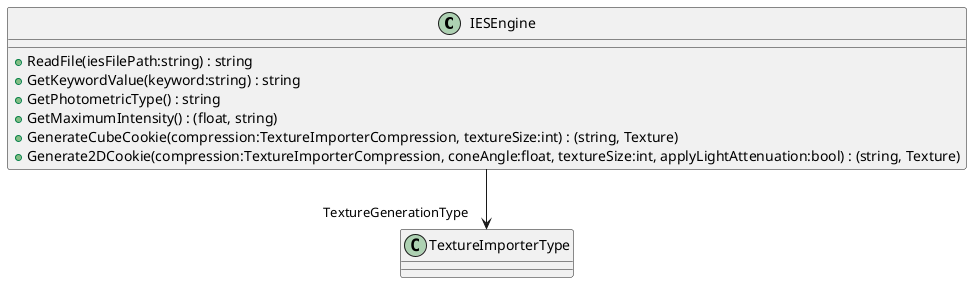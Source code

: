 @startuml
class IESEngine {
    + ReadFile(iesFilePath:string) : string
    + GetKeywordValue(keyword:string) : string
    + GetPhotometricType() : string
    + GetMaximumIntensity() : (float, string)
    + GenerateCubeCookie(compression:TextureImporterCompression, textureSize:int) : (string, Texture)
    + Generate2DCookie(compression:TextureImporterCompression, coneAngle:float, textureSize:int, applyLightAttenuation:bool) : (string, Texture)
}
IESEngine --> "TextureGenerationType" TextureImporterType
@enduml
